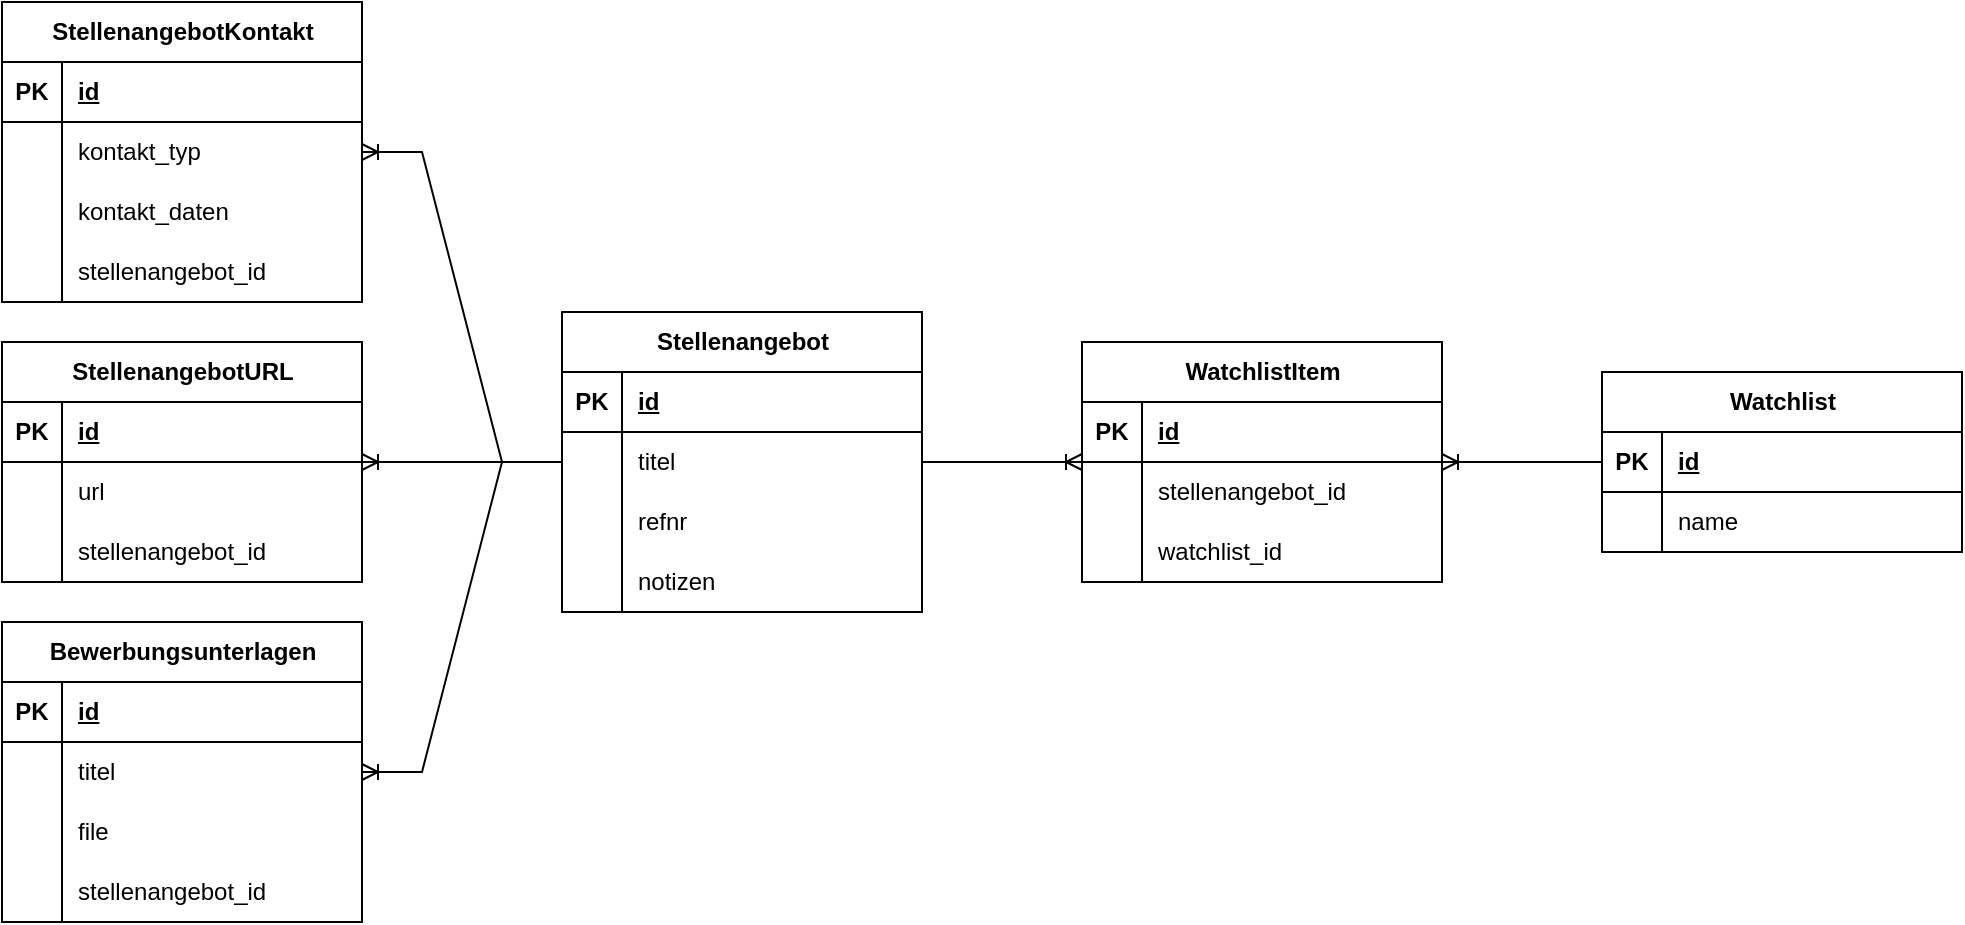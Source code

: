 <mxfile version="24.4.0" type="device">
  <diagram name="Seite-1" id="QzzCMFAN7BeglE2hV6YF">
    <mxGraphModel dx="1434" dy="883" grid="1" gridSize="10" guides="1" tooltips="1" connect="1" arrows="1" fold="1" page="1" pageScale="1" pageWidth="827" pageHeight="1169" math="0" shadow="0">
      <root>
        <mxCell id="0" />
        <mxCell id="1" parent="0" />
        <mxCell id="8KMSkL9PFNWwz4E9sxH6-4" value="Stellenangebot" style="shape=table;startSize=30;container=1;collapsible=1;childLayout=tableLayout;fixedRows=1;rowLines=0;fontStyle=1;align=center;resizeLast=1;html=1;" vertex="1" parent="1">
          <mxGeometry x="320" y="185" width="180" height="150" as="geometry" />
        </mxCell>
        <mxCell id="8KMSkL9PFNWwz4E9sxH6-5" value="" style="shape=tableRow;horizontal=0;startSize=0;swimlaneHead=0;swimlaneBody=0;fillColor=none;collapsible=0;dropTarget=0;points=[[0,0.5],[1,0.5]];portConstraint=eastwest;top=0;left=0;right=0;bottom=1;" vertex="1" parent="8KMSkL9PFNWwz4E9sxH6-4">
          <mxGeometry y="30" width="180" height="30" as="geometry" />
        </mxCell>
        <mxCell id="8KMSkL9PFNWwz4E9sxH6-6" value="PK" style="shape=partialRectangle;connectable=0;fillColor=none;top=0;left=0;bottom=0;right=0;fontStyle=1;overflow=hidden;whiteSpace=wrap;html=1;" vertex="1" parent="8KMSkL9PFNWwz4E9sxH6-5">
          <mxGeometry width="30" height="30" as="geometry">
            <mxRectangle width="30" height="30" as="alternateBounds" />
          </mxGeometry>
        </mxCell>
        <mxCell id="8KMSkL9PFNWwz4E9sxH6-7" value="id" style="shape=partialRectangle;connectable=0;fillColor=none;top=0;left=0;bottom=0;right=0;align=left;spacingLeft=6;fontStyle=5;overflow=hidden;whiteSpace=wrap;html=1;" vertex="1" parent="8KMSkL9PFNWwz4E9sxH6-5">
          <mxGeometry x="30" width="150" height="30" as="geometry">
            <mxRectangle width="150" height="30" as="alternateBounds" />
          </mxGeometry>
        </mxCell>
        <mxCell id="8KMSkL9PFNWwz4E9sxH6-8" value="" style="shape=tableRow;horizontal=0;startSize=0;swimlaneHead=0;swimlaneBody=0;fillColor=none;collapsible=0;dropTarget=0;points=[[0,0.5],[1,0.5]];portConstraint=eastwest;top=0;left=0;right=0;bottom=0;" vertex="1" parent="8KMSkL9PFNWwz4E9sxH6-4">
          <mxGeometry y="60" width="180" height="30" as="geometry" />
        </mxCell>
        <mxCell id="8KMSkL9PFNWwz4E9sxH6-9" value="" style="shape=partialRectangle;connectable=0;fillColor=none;top=0;left=0;bottom=0;right=0;editable=1;overflow=hidden;whiteSpace=wrap;html=1;" vertex="1" parent="8KMSkL9PFNWwz4E9sxH6-8">
          <mxGeometry width="30" height="30" as="geometry">
            <mxRectangle width="30" height="30" as="alternateBounds" />
          </mxGeometry>
        </mxCell>
        <mxCell id="8KMSkL9PFNWwz4E9sxH6-10" value="titel" style="shape=partialRectangle;connectable=0;fillColor=none;top=0;left=0;bottom=0;right=0;align=left;spacingLeft=6;overflow=hidden;whiteSpace=wrap;html=1;" vertex="1" parent="8KMSkL9PFNWwz4E9sxH6-8">
          <mxGeometry x="30" width="150" height="30" as="geometry">
            <mxRectangle width="150" height="30" as="alternateBounds" />
          </mxGeometry>
        </mxCell>
        <mxCell id="8KMSkL9PFNWwz4E9sxH6-11" value="" style="shape=tableRow;horizontal=0;startSize=0;swimlaneHead=0;swimlaneBody=0;fillColor=none;collapsible=0;dropTarget=0;points=[[0,0.5],[1,0.5]];portConstraint=eastwest;top=0;left=0;right=0;bottom=0;" vertex="1" parent="8KMSkL9PFNWwz4E9sxH6-4">
          <mxGeometry y="90" width="180" height="30" as="geometry" />
        </mxCell>
        <mxCell id="8KMSkL9PFNWwz4E9sxH6-12" value="" style="shape=partialRectangle;connectable=0;fillColor=none;top=0;left=0;bottom=0;right=0;editable=1;overflow=hidden;whiteSpace=wrap;html=1;" vertex="1" parent="8KMSkL9PFNWwz4E9sxH6-11">
          <mxGeometry width="30" height="30" as="geometry">
            <mxRectangle width="30" height="30" as="alternateBounds" />
          </mxGeometry>
        </mxCell>
        <mxCell id="8KMSkL9PFNWwz4E9sxH6-13" value="refnr" style="shape=partialRectangle;connectable=0;fillColor=none;top=0;left=0;bottom=0;right=0;align=left;spacingLeft=6;overflow=hidden;whiteSpace=wrap;html=1;" vertex="1" parent="8KMSkL9PFNWwz4E9sxH6-11">
          <mxGeometry x="30" width="150" height="30" as="geometry">
            <mxRectangle width="150" height="30" as="alternateBounds" />
          </mxGeometry>
        </mxCell>
        <mxCell id="8KMSkL9PFNWwz4E9sxH6-14" value="" style="shape=tableRow;horizontal=0;startSize=0;swimlaneHead=0;swimlaneBody=0;fillColor=none;collapsible=0;dropTarget=0;points=[[0,0.5],[1,0.5]];portConstraint=eastwest;top=0;left=0;right=0;bottom=0;" vertex="1" parent="8KMSkL9PFNWwz4E9sxH6-4">
          <mxGeometry y="120" width="180" height="30" as="geometry" />
        </mxCell>
        <mxCell id="8KMSkL9PFNWwz4E9sxH6-15" value="" style="shape=partialRectangle;connectable=0;fillColor=none;top=0;left=0;bottom=0;right=0;editable=1;overflow=hidden;whiteSpace=wrap;html=1;" vertex="1" parent="8KMSkL9PFNWwz4E9sxH6-14">
          <mxGeometry width="30" height="30" as="geometry">
            <mxRectangle width="30" height="30" as="alternateBounds" />
          </mxGeometry>
        </mxCell>
        <mxCell id="8KMSkL9PFNWwz4E9sxH6-16" value="notizen" style="shape=partialRectangle;connectable=0;fillColor=none;top=0;left=0;bottom=0;right=0;align=left;spacingLeft=6;overflow=hidden;whiteSpace=wrap;html=1;" vertex="1" parent="8KMSkL9PFNWwz4E9sxH6-14">
          <mxGeometry x="30" width="150" height="30" as="geometry">
            <mxRectangle width="150" height="30" as="alternateBounds" />
          </mxGeometry>
        </mxCell>
        <mxCell id="8KMSkL9PFNWwz4E9sxH6-17" value="StellenangebotKontakt" style="shape=table;startSize=30;container=1;collapsible=1;childLayout=tableLayout;fixedRows=1;rowLines=0;fontStyle=1;align=center;resizeLast=1;html=1;" vertex="1" parent="1">
          <mxGeometry x="40" y="30" width="180" height="150" as="geometry" />
        </mxCell>
        <mxCell id="8KMSkL9PFNWwz4E9sxH6-18" value="" style="shape=tableRow;horizontal=0;startSize=0;swimlaneHead=0;swimlaneBody=0;fillColor=none;collapsible=0;dropTarget=0;points=[[0,0.5],[1,0.5]];portConstraint=eastwest;top=0;left=0;right=0;bottom=1;" vertex="1" parent="8KMSkL9PFNWwz4E9sxH6-17">
          <mxGeometry y="30" width="180" height="30" as="geometry" />
        </mxCell>
        <mxCell id="8KMSkL9PFNWwz4E9sxH6-19" value="PK" style="shape=partialRectangle;connectable=0;fillColor=none;top=0;left=0;bottom=0;right=0;fontStyle=1;overflow=hidden;whiteSpace=wrap;html=1;" vertex="1" parent="8KMSkL9PFNWwz4E9sxH6-18">
          <mxGeometry width="30" height="30" as="geometry">
            <mxRectangle width="30" height="30" as="alternateBounds" />
          </mxGeometry>
        </mxCell>
        <mxCell id="8KMSkL9PFNWwz4E9sxH6-20" value="id" style="shape=partialRectangle;connectable=0;fillColor=none;top=0;left=0;bottom=0;right=0;align=left;spacingLeft=6;fontStyle=5;overflow=hidden;whiteSpace=wrap;html=1;" vertex="1" parent="8KMSkL9PFNWwz4E9sxH6-18">
          <mxGeometry x="30" width="150" height="30" as="geometry">
            <mxRectangle width="150" height="30" as="alternateBounds" />
          </mxGeometry>
        </mxCell>
        <mxCell id="8KMSkL9PFNWwz4E9sxH6-21" value="" style="shape=tableRow;horizontal=0;startSize=0;swimlaneHead=0;swimlaneBody=0;fillColor=none;collapsible=0;dropTarget=0;points=[[0,0.5],[1,0.5]];portConstraint=eastwest;top=0;left=0;right=0;bottom=0;" vertex="1" parent="8KMSkL9PFNWwz4E9sxH6-17">
          <mxGeometry y="60" width="180" height="30" as="geometry" />
        </mxCell>
        <mxCell id="8KMSkL9PFNWwz4E9sxH6-22" value="" style="shape=partialRectangle;connectable=0;fillColor=none;top=0;left=0;bottom=0;right=0;editable=1;overflow=hidden;whiteSpace=wrap;html=1;" vertex="1" parent="8KMSkL9PFNWwz4E9sxH6-21">
          <mxGeometry width="30" height="30" as="geometry">
            <mxRectangle width="30" height="30" as="alternateBounds" />
          </mxGeometry>
        </mxCell>
        <mxCell id="8KMSkL9PFNWwz4E9sxH6-23" value="kontakt_typ" style="shape=partialRectangle;connectable=0;fillColor=none;top=0;left=0;bottom=0;right=0;align=left;spacingLeft=6;overflow=hidden;whiteSpace=wrap;html=1;" vertex="1" parent="8KMSkL9PFNWwz4E9sxH6-21">
          <mxGeometry x="30" width="150" height="30" as="geometry">
            <mxRectangle width="150" height="30" as="alternateBounds" />
          </mxGeometry>
        </mxCell>
        <mxCell id="8KMSkL9PFNWwz4E9sxH6-24" value="" style="shape=tableRow;horizontal=0;startSize=0;swimlaneHead=0;swimlaneBody=0;fillColor=none;collapsible=0;dropTarget=0;points=[[0,0.5],[1,0.5]];portConstraint=eastwest;top=0;left=0;right=0;bottom=0;" vertex="1" parent="8KMSkL9PFNWwz4E9sxH6-17">
          <mxGeometry y="90" width="180" height="30" as="geometry" />
        </mxCell>
        <mxCell id="8KMSkL9PFNWwz4E9sxH6-25" value="" style="shape=partialRectangle;connectable=0;fillColor=none;top=0;left=0;bottom=0;right=0;editable=1;overflow=hidden;whiteSpace=wrap;html=1;" vertex="1" parent="8KMSkL9PFNWwz4E9sxH6-24">
          <mxGeometry width="30" height="30" as="geometry">
            <mxRectangle width="30" height="30" as="alternateBounds" />
          </mxGeometry>
        </mxCell>
        <mxCell id="8KMSkL9PFNWwz4E9sxH6-26" value="kontakt_daten" style="shape=partialRectangle;connectable=0;fillColor=none;top=0;left=0;bottom=0;right=0;align=left;spacingLeft=6;overflow=hidden;whiteSpace=wrap;html=1;" vertex="1" parent="8KMSkL9PFNWwz4E9sxH6-24">
          <mxGeometry x="30" width="150" height="30" as="geometry">
            <mxRectangle width="150" height="30" as="alternateBounds" />
          </mxGeometry>
        </mxCell>
        <mxCell id="8KMSkL9PFNWwz4E9sxH6-27" value="" style="shape=tableRow;horizontal=0;startSize=0;swimlaneHead=0;swimlaneBody=0;fillColor=none;collapsible=0;dropTarget=0;points=[[0,0.5],[1,0.5]];portConstraint=eastwest;top=0;left=0;right=0;bottom=0;" vertex="1" parent="8KMSkL9PFNWwz4E9sxH6-17">
          <mxGeometry y="120" width="180" height="30" as="geometry" />
        </mxCell>
        <mxCell id="8KMSkL9PFNWwz4E9sxH6-28" value="" style="shape=partialRectangle;connectable=0;fillColor=none;top=0;left=0;bottom=0;right=0;editable=1;overflow=hidden;whiteSpace=wrap;html=1;" vertex="1" parent="8KMSkL9PFNWwz4E9sxH6-27">
          <mxGeometry width="30" height="30" as="geometry">
            <mxRectangle width="30" height="30" as="alternateBounds" />
          </mxGeometry>
        </mxCell>
        <mxCell id="8KMSkL9PFNWwz4E9sxH6-29" value="stellenangebot_id" style="shape=partialRectangle;connectable=0;fillColor=none;top=0;left=0;bottom=0;right=0;align=left;spacingLeft=6;overflow=hidden;whiteSpace=wrap;html=1;" vertex="1" parent="8KMSkL9PFNWwz4E9sxH6-27">
          <mxGeometry x="30" width="150" height="30" as="geometry">
            <mxRectangle width="150" height="30" as="alternateBounds" />
          </mxGeometry>
        </mxCell>
        <mxCell id="8KMSkL9PFNWwz4E9sxH6-31" value="StellenangebotURL" style="shape=table;startSize=30;container=1;collapsible=1;childLayout=tableLayout;fixedRows=1;rowLines=0;fontStyle=1;align=center;resizeLast=1;html=1;" vertex="1" parent="1">
          <mxGeometry x="40" y="200" width="180" height="120" as="geometry" />
        </mxCell>
        <mxCell id="8KMSkL9PFNWwz4E9sxH6-32" value="" style="shape=tableRow;horizontal=0;startSize=0;swimlaneHead=0;swimlaneBody=0;fillColor=none;collapsible=0;dropTarget=0;points=[[0,0.5],[1,0.5]];portConstraint=eastwest;top=0;left=0;right=0;bottom=1;" vertex="1" parent="8KMSkL9PFNWwz4E9sxH6-31">
          <mxGeometry y="30" width="180" height="30" as="geometry" />
        </mxCell>
        <mxCell id="8KMSkL9PFNWwz4E9sxH6-33" value="PK" style="shape=partialRectangle;connectable=0;fillColor=none;top=0;left=0;bottom=0;right=0;fontStyle=1;overflow=hidden;whiteSpace=wrap;html=1;" vertex="1" parent="8KMSkL9PFNWwz4E9sxH6-32">
          <mxGeometry width="30" height="30" as="geometry">
            <mxRectangle width="30" height="30" as="alternateBounds" />
          </mxGeometry>
        </mxCell>
        <mxCell id="8KMSkL9PFNWwz4E9sxH6-34" value="id" style="shape=partialRectangle;connectable=0;fillColor=none;top=0;left=0;bottom=0;right=0;align=left;spacingLeft=6;fontStyle=5;overflow=hidden;whiteSpace=wrap;html=1;" vertex="1" parent="8KMSkL9PFNWwz4E9sxH6-32">
          <mxGeometry x="30" width="150" height="30" as="geometry">
            <mxRectangle width="150" height="30" as="alternateBounds" />
          </mxGeometry>
        </mxCell>
        <mxCell id="8KMSkL9PFNWwz4E9sxH6-35" value="" style="shape=tableRow;horizontal=0;startSize=0;swimlaneHead=0;swimlaneBody=0;fillColor=none;collapsible=0;dropTarget=0;points=[[0,0.5],[1,0.5]];portConstraint=eastwest;top=0;left=0;right=0;bottom=0;" vertex="1" parent="8KMSkL9PFNWwz4E9sxH6-31">
          <mxGeometry y="60" width="180" height="30" as="geometry" />
        </mxCell>
        <mxCell id="8KMSkL9PFNWwz4E9sxH6-36" value="" style="shape=partialRectangle;connectable=0;fillColor=none;top=0;left=0;bottom=0;right=0;editable=1;overflow=hidden;whiteSpace=wrap;html=1;" vertex="1" parent="8KMSkL9PFNWwz4E9sxH6-35">
          <mxGeometry width="30" height="30" as="geometry">
            <mxRectangle width="30" height="30" as="alternateBounds" />
          </mxGeometry>
        </mxCell>
        <mxCell id="8KMSkL9PFNWwz4E9sxH6-37" value="url" style="shape=partialRectangle;connectable=0;fillColor=none;top=0;left=0;bottom=0;right=0;align=left;spacingLeft=6;overflow=hidden;whiteSpace=wrap;html=1;" vertex="1" parent="8KMSkL9PFNWwz4E9sxH6-35">
          <mxGeometry x="30" width="150" height="30" as="geometry">
            <mxRectangle width="150" height="30" as="alternateBounds" />
          </mxGeometry>
        </mxCell>
        <mxCell id="8KMSkL9PFNWwz4E9sxH6-38" value="" style="shape=tableRow;horizontal=0;startSize=0;swimlaneHead=0;swimlaneBody=0;fillColor=none;collapsible=0;dropTarget=0;points=[[0,0.5],[1,0.5]];portConstraint=eastwest;top=0;left=0;right=0;bottom=0;" vertex="1" parent="8KMSkL9PFNWwz4E9sxH6-31">
          <mxGeometry y="90" width="180" height="30" as="geometry" />
        </mxCell>
        <mxCell id="8KMSkL9PFNWwz4E9sxH6-39" value="" style="shape=partialRectangle;connectable=0;fillColor=none;top=0;left=0;bottom=0;right=0;editable=1;overflow=hidden;whiteSpace=wrap;html=1;" vertex="1" parent="8KMSkL9PFNWwz4E9sxH6-38">
          <mxGeometry width="30" height="30" as="geometry">
            <mxRectangle width="30" height="30" as="alternateBounds" />
          </mxGeometry>
        </mxCell>
        <mxCell id="8KMSkL9PFNWwz4E9sxH6-40" value="stellenangebot_id" style="shape=partialRectangle;connectable=0;fillColor=none;top=0;left=0;bottom=0;right=0;align=left;spacingLeft=6;overflow=hidden;whiteSpace=wrap;html=1;" vertex="1" parent="8KMSkL9PFNWwz4E9sxH6-38">
          <mxGeometry x="30" width="150" height="30" as="geometry">
            <mxRectangle width="150" height="30" as="alternateBounds" />
          </mxGeometry>
        </mxCell>
        <mxCell id="8KMSkL9PFNWwz4E9sxH6-45" value="Watchlist" style="shape=table;startSize=30;container=1;collapsible=1;childLayout=tableLayout;fixedRows=1;rowLines=0;fontStyle=1;align=center;resizeLast=1;html=1;" vertex="1" parent="1">
          <mxGeometry x="840" y="215" width="180" height="90" as="geometry" />
        </mxCell>
        <mxCell id="8KMSkL9PFNWwz4E9sxH6-46" value="" style="shape=tableRow;horizontal=0;startSize=0;swimlaneHead=0;swimlaneBody=0;fillColor=none;collapsible=0;dropTarget=0;points=[[0,0.5],[1,0.5]];portConstraint=eastwest;top=0;left=0;right=0;bottom=1;" vertex="1" parent="8KMSkL9PFNWwz4E9sxH6-45">
          <mxGeometry y="30" width="180" height="30" as="geometry" />
        </mxCell>
        <mxCell id="8KMSkL9PFNWwz4E9sxH6-47" value="PK" style="shape=partialRectangle;connectable=0;fillColor=none;top=0;left=0;bottom=0;right=0;fontStyle=1;overflow=hidden;whiteSpace=wrap;html=1;" vertex="1" parent="8KMSkL9PFNWwz4E9sxH6-46">
          <mxGeometry width="30" height="30" as="geometry">
            <mxRectangle width="30" height="30" as="alternateBounds" />
          </mxGeometry>
        </mxCell>
        <mxCell id="8KMSkL9PFNWwz4E9sxH6-48" value="id" style="shape=partialRectangle;connectable=0;fillColor=none;top=0;left=0;bottom=0;right=0;align=left;spacingLeft=6;fontStyle=5;overflow=hidden;whiteSpace=wrap;html=1;" vertex="1" parent="8KMSkL9PFNWwz4E9sxH6-46">
          <mxGeometry x="30" width="150" height="30" as="geometry">
            <mxRectangle width="150" height="30" as="alternateBounds" />
          </mxGeometry>
        </mxCell>
        <mxCell id="8KMSkL9PFNWwz4E9sxH6-49" value="" style="shape=tableRow;horizontal=0;startSize=0;swimlaneHead=0;swimlaneBody=0;fillColor=none;collapsible=0;dropTarget=0;points=[[0,0.5],[1,0.5]];portConstraint=eastwest;top=0;left=0;right=0;bottom=0;" vertex="1" parent="8KMSkL9PFNWwz4E9sxH6-45">
          <mxGeometry y="60" width="180" height="30" as="geometry" />
        </mxCell>
        <mxCell id="8KMSkL9PFNWwz4E9sxH6-50" value="" style="shape=partialRectangle;connectable=0;fillColor=none;top=0;left=0;bottom=0;right=0;editable=1;overflow=hidden;whiteSpace=wrap;html=1;" vertex="1" parent="8KMSkL9PFNWwz4E9sxH6-49">
          <mxGeometry width="30" height="30" as="geometry">
            <mxRectangle width="30" height="30" as="alternateBounds" />
          </mxGeometry>
        </mxCell>
        <mxCell id="8KMSkL9PFNWwz4E9sxH6-51" value="name" style="shape=partialRectangle;connectable=0;fillColor=none;top=0;left=0;bottom=0;right=0;align=left;spacingLeft=6;overflow=hidden;whiteSpace=wrap;html=1;" vertex="1" parent="8KMSkL9PFNWwz4E9sxH6-49">
          <mxGeometry x="30" width="150" height="30" as="geometry">
            <mxRectangle width="150" height="30" as="alternateBounds" />
          </mxGeometry>
        </mxCell>
        <mxCell id="8KMSkL9PFNWwz4E9sxH6-58" value="WatchlistItem" style="shape=table;startSize=30;container=1;collapsible=1;childLayout=tableLayout;fixedRows=1;rowLines=0;fontStyle=1;align=center;resizeLast=1;html=1;" vertex="1" parent="1">
          <mxGeometry x="580" y="200" width="180" height="120" as="geometry" />
        </mxCell>
        <mxCell id="8KMSkL9PFNWwz4E9sxH6-59" value="" style="shape=tableRow;horizontal=0;startSize=0;swimlaneHead=0;swimlaneBody=0;fillColor=none;collapsible=0;dropTarget=0;points=[[0,0.5],[1,0.5]];portConstraint=eastwest;top=0;left=0;right=0;bottom=1;" vertex="1" parent="8KMSkL9PFNWwz4E9sxH6-58">
          <mxGeometry y="30" width="180" height="30" as="geometry" />
        </mxCell>
        <mxCell id="8KMSkL9PFNWwz4E9sxH6-60" value="PK" style="shape=partialRectangle;connectable=0;fillColor=none;top=0;left=0;bottom=0;right=0;fontStyle=1;overflow=hidden;whiteSpace=wrap;html=1;" vertex="1" parent="8KMSkL9PFNWwz4E9sxH6-59">
          <mxGeometry width="30" height="30" as="geometry">
            <mxRectangle width="30" height="30" as="alternateBounds" />
          </mxGeometry>
        </mxCell>
        <mxCell id="8KMSkL9PFNWwz4E9sxH6-61" value="id" style="shape=partialRectangle;connectable=0;fillColor=none;top=0;left=0;bottom=0;right=0;align=left;spacingLeft=6;fontStyle=5;overflow=hidden;whiteSpace=wrap;html=1;" vertex="1" parent="8KMSkL9PFNWwz4E9sxH6-59">
          <mxGeometry x="30" width="150" height="30" as="geometry">
            <mxRectangle width="150" height="30" as="alternateBounds" />
          </mxGeometry>
        </mxCell>
        <mxCell id="8KMSkL9PFNWwz4E9sxH6-62" value="" style="shape=tableRow;horizontal=0;startSize=0;swimlaneHead=0;swimlaneBody=0;fillColor=none;collapsible=0;dropTarget=0;points=[[0,0.5],[1,0.5]];portConstraint=eastwest;top=0;left=0;right=0;bottom=0;" vertex="1" parent="8KMSkL9PFNWwz4E9sxH6-58">
          <mxGeometry y="60" width="180" height="30" as="geometry" />
        </mxCell>
        <mxCell id="8KMSkL9PFNWwz4E9sxH6-63" value="" style="shape=partialRectangle;connectable=0;fillColor=none;top=0;left=0;bottom=0;right=0;editable=1;overflow=hidden;whiteSpace=wrap;html=1;" vertex="1" parent="8KMSkL9PFNWwz4E9sxH6-62">
          <mxGeometry width="30" height="30" as="geometry">
            <mxRectangle width="30" height="30" as="alternateBounds" />
          </mxGeometry>
        </mxCell>
        <mxCell id="8KMSkL9PFNWwz4E9sxH6-64" value="stellenangebot_id" style="shape=partialRectangle;connectable=0;fillColor=none;top=0;left=0;bottom=0;right=0;align=left;spacingLeft=6;overflow=hidden;whiteSpace=wrap;html=1;" vertex="1" parent="8KMSkL9PFNWwz4E9sxH6-62">
          <mxGeometry x="30" width="150" height="30" as="geometry">
            <mxRectangle width="150" height="30" as="alternateBounds" />
          </mxGeometry>
        </mxCell>
        <mxCell id="8KMSkL9PFNWwz4E9sxH6-65" value="" style="shape=tableRow;horizontal=0;startSize=0;swimlaneHead=0;swimlaneBody=0;fillColor=none;collapsible=0;dropTarget=0;points=[[0,0.5],[1,0.5]];portConstraint=eastwest;top=0;left=0;right=0;bottom=0;" vertex="1" parent="8KMSkL9PFNWwz4E9sxH6-58">
          <mxGeometry y="90" width="180" height="30" as="geometry" />
        </mxCell>
        <mxCell id="8KMSkL9PFNWwz4E9sxH6-66" value="" style="shape=partialRectangle;connectable=0;fillColor=none;top=0;left=0;bottom=0;right=0;editable=1;overflow=hidden;whiteSpace=wrap;html=1;" vertex="1" parent="8KMSkL9PFNWwz4E9sxH6-65">
          <mxGeometry width="30" height="30" as="geometry">
            <mxRectangle width="30" height="30" as="alternateBounds" />
          </mxGeometry>
        </mxCell>
        <mxCell id="8KMSkL9PFNWwz4E9sxH6-67" value="watchlist_id" style="shape=partialRectangle;connectable=0;fillColor=none;top=0;left=0;bottom=0;right=0;align=left;spacingLeft=6;overflow=hidden;whiteSpace=wrap;html=1;" vertex="1" parent="8KMSkL9PFNWwz4E9sxH6-65">
          <mxGeometry x="30" width="150" height="30" as="geometry">
            <mxRectangle width="150" height="30" as="alternateBounds" />
          </mxGeometry>
        </mxCell>
        <mxCell id="8KMSkL9PFNWwz4E9sxH6-71" value="" style="edgeStyle=entityRelationEdgeStyle;fontSize=12;html=1;endArrow=ERoneToMany;rounded=0;" edge="1" parent="1" source="8KMSkL9PFNWwz4E9sxH6-4" target="8KMSkL9PFNWwz4E9sxH6-31">
          <mxGeometry width="100" height="100" relative="1" as="geometry">
            <mxPoint x="300" y="410" as="sourcePoint" />
            <mxPoint x="310" y="290" as="targetPoint" />
          </mxGeometry>
        </mxCell>
        <mxCell id="8KMSkL9PFNWwz4E9sxH6-72" value="" style="edgeStyle=entityRelationEdgeStyle;fontSize=12;html=1;endArrow=ERoneToMany;rounded=0;" edge="1" parent="1" source="8KMSkL9PFNWwz4E9sxH6-4" target="8KMSkL9PFNWwz4E9sxH6-17">
          <mxGeometry width="100" height="100" relative="1" as="geometry">
            <mxPoint x="290" y="45" as="sourcePoint" />
            <mxPoint x="210" y="135" as="targetPoint" />
          </mxGeometry>
        </mxCell>
        <mxCell id="8KMSkL9PFNWwz4E9sxH6-74" value="" style="edgeStyle=entityRelationEdgeStyle;fontSize=12;html=1;endArrow=ERoneToMany;rounded=0;" edge="1" parent="1" source="8KMSkL9PFNWwz4E9sxH6-4" target="8KMSkL9PFNWwz4E9sxH6-58">
          <mxGeometry width="100" height="100" relative="1" as="geometry">
            <mxPoint x="1090" y="680" as="sourcePoint" />
            <mxPoint x="970" y="595" as="targetPoint" />
          </mxGeometry>
        </mxCell>
        <mxCell id="8KMSkL9PFNWwz4E9sxH6-75" value="" style="edgeStyle=entityRelationEdgeStyle;fontSize=12;html=1;endArrow=ERoneToMany;rounded=0;" edge="1" parent="1" source="8KMSkL9PFNWwz4E9sxH6-45" target="8KMSkL9PFNWwz4E9sxH6-58">
          <mxGeometry width="100" height="100" relative="1" as="geometry">
            <mxPoint x="920" y="585" as="sourcePoint" />
            <mxPoint x="1040" y="670" as="targetPoint" />
          </mxGeometry>
        </mxCell>
        <mxCell id="8KMSkL9PFNWwz4E9sxH6-77" value="Bewerbungsunterlagen" style="shape=table;startSize=30;container=1;collapsible=1;childLayout=tableLayout;fixedRows=1;rowLines=0;fontStyle=1;align=center;resizeLast=1;html=1;" vertex="1" parent="1">
          <mxGeometry x="40" y="340" width="180" height="150" as="geometry" />
        </mxCell>
        <mxCell id="8KMSkL9PFNWwz4E9sxH6-78" value="" style="shape=tableRow;horizontal=0;startSize=0;swimlaneHead=0;swimlaneBody=0;fillColor=none;collapsible=0;dropTarget=0;points=[[0,0.5],[1,0.5]];portConstraint=eastwest;top=0;left=0;right=0;bottom=1;" vertex="1" parent="8KMSkL9PFNWwz4E9sxH6-77">
          <mxGeometry y="30" width="180" height="30" as="geometry" />
        </mxCell>
        <mxCell id="8KMSkL9PFNWwz4E9sxH6-79" value="PK" style="shape=partialRectangle;connectable=0;fillColor=none;top=0;left=0;bottom=0;right=0;fontStyle=1;overflow=hidden;whiteSpace=wrap;html=1;" vertex="1" parent="8KMSkL9PFNWwz4E9sxH6-78">
          <mxGeometry width="30" height="30" as="geometry">
            <mxRectangle width="30" height="30" as="alternateBounds" />
          </mxGeometry>
        </mxCell>
        <mxCell id="8KMSkL9PFNWwz4E9sxH6-80" value="id" style="shape=partialRectangle;connectable=0;fillColor=none;top=0;left=0;bottom=0;right=0;align=left;spacingLeft=6;fontStyle=5;overflow=hidden;whiteSpace=wrap;html=1;" vertex="1" parent="8KMSkL9PFNWwz4E9sxH6-78">
          <mxGeometry x="30" width="150" height="30" as="geometry">
            <mxRectangle width="150" height="30" as="alternateBounds" />
          </mxGeometry>
        </mxCell>
        <mxCell id="8KMSkL9PFNWwz4E9sxH6-81" value="" style="shape=tableRow;horizontal=0;startSize=0;swimlaneHead=0;swimlaneBody=0;fillColor=none;collapsible=0;dropTarget=0;points=[[0,0.5],[1,0.5]];portConstraint=eastwest;top=0;left=0;right=0;bottom=0;" vertex="1" parent="8KMSkL9PFNWwz4E9sxH6-77">
          <mxGeometry y="60" width="180" height="30" as="geometry" />
        </mxCell>
        <mxCell id="8KMSkL9PFNWwz4E9sxH6-82" value="" style="shape=partialRectangle;connectable=0;fillColor=none;top=0;left=0;bottom=0;right=0;editable=1;overflow=hidden;whiteSpace=wrap;html=1;" vertex="1" parent="8KMSkL9PFNWwz4E9sxH6-81">
          <mxGeometry width="30" height="30" as="geometry">
            <mxRectangle width="30" height="30" as="alternateBounds" />
          </mxGeometry>
        </mxCell>
        <mxCell id="8KMSkL9PFNWwz4E9sxH6-83" value="titel" style="shape=partialRectangle;connectable=0;fillColor=none;top=0;left=0;bottom=0;right=0;align=left;spacingLeft=6;overflow=hidden;whiteSpace=wrap;html=1;" vertex="1" parent="8KMSkL9PFNWwz4E9sxH6-81">
          <mxGeometry x="30" width="150" height="30" as="geometry">
            <mxRectangle width="150" height="30" as="alternateBounds" />
          </mxGeometry>
        </mxCell>
        <mxCell id="8KMSkL9PFNWwz4E9sxH6-84" value="" style="shape=tableRow;horizontal=0;startSize=0;swimlaneHead=0;swimlaneBody=0;fillColor=none;collapsible=0;dropTarget=0;points=[[0,0.5],[1,0.5]];portConstraint=eastwest;top=0;left=0;right=0;bottom=0;" vertex="1" parent="8KMSkL9PFNWwz4E9sxH6-77">
          <mxGeometry y="90" width="180" height="30" as="geometry" />
        </mxCell>
        <mxCell id="8KMSkL9PFNWwz4E9sxH6-85" value="" style="shape=partialRectangle;connectable=0;fillColor=none;top=0;left=0;bottom=0;right=0;editable=1;overflow=hidden;whiteSpace=wrap;html=1;" vertex="1" parent="8KMSkL9PFNWwz4E9sxH6-84">
          <mxGeometry width="30" height="30" as="geometry">
            <mxRectangle width="30" height="30" as="alternateBounds" />
          </mxGeometry>
        </mxCell>
        <mxCell id="8KMSkL9PFNWwz4E9sxH6-86" value="file" style="shape=partialRectangle;connectable=0;fillColor=none;top=0;left=0;bottom=0;right=0;align=left;spacingLeft=6;overflow=hidden;whiteSpace=wrap;html=1;" vertex="1" parent="8KMSkL9PFNWwz4E9sxH6-84">
          <mxGeometry x="30" width="150" height="30" as="geometry">
            <mxRectangle width="150" height="30" as="alternateBounds" />
          </mxGeometry>
        </mxCell>
        <mxCell id="8KMSkL9PFNWwz4E9sxH6-87" value="" style="shape=tableRow;horizontal=0;startSize=0;swimlaneHead=0;swimlaneBody=0;fillColor=none;collapsible=0;dropTarget=0;points=[[0,0.5],[1,0.5]];portConstraint=eastwest;top=0;left=0;right=0;bottom=0;" vertex="1" parent="8KMSkL9PFNWwz4E9sxH6-77">
          <mxGeometry y="120" width="180" height="30" as="geometry" />
        </mxCell>
        <mxCell id="8KMSkL9PFNWwz4E9sxH6-88" value="" style="shape=partialRectangle;connectable=0;fillColor=none;top=0;left=0;bottom=0;right=0;editable=1;overflow=hidden;whiteSpace=wrap;html=1;" vertex="1" parent="8KMSkL9PFNWwz4E9sxH6-87">
          <mxGeometry width="30" height="30" as="geometry">
            <mxRectangle width="30" height="30" as="alternateBounds" />
          </mxGeometry>
        </mxCell>
        <mxCell id="8KMSkL9PFNWwz4E9sxH6-89" value="stellenangebot_id" style="shape=partialRectangle;connectable=0;fillColor=none;top=0;left=0;bottom=0;right=0;align=left;spacingLeft=6;overflow=hidden;whiteSpace=wrap;html=1;" vertex="1" parent="8KMSkL9PFNWwz4E9sxH6-87">
          <mxGeometry x="30" width="150" height="30" as="geometry">
            <mxRectangle width="150" height="30" as="alternateBounds" />
          </mxGeometry>
        </mxCell>
        <mxCell id="8KMSkL9PFNWwz4E9sxH6-90" value="" style="edgeStyle=entityRelationEdgeStyle;fontSize=12;html=1;endArrow=ERoneToMany;rounded=0;" edge="1" parent="1" source="8KMSkL9PFNWwz4E9sxH6-4" target="8KMSkL9PFNWwz4E9sxH6-77">
          <mxGeometry width="100" height="100" relative="1" as="geometry">
            <mxPoint x="420" y="540" as="sourcePoint" />
            <mxPoint x="300" y="615" as="targetPoint" />
          </mxGeometry>
        </mxCell>
      </root>
    </mxGraphModel>
  </diagram>
</mxfile>
